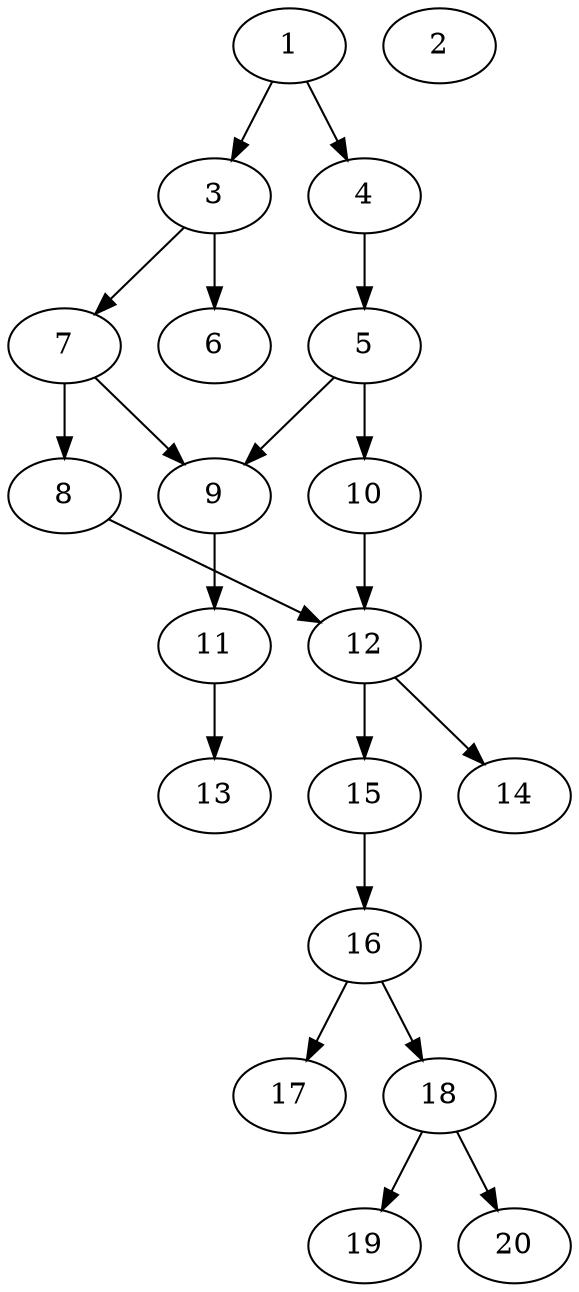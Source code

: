// DAG automatically generated by daggen at Sat Jul 27 15:34:46 2019
// ./daggen --dot -n 20 --ccr 0.5 --fat 0.4 --regular 0.5 --density 0.4 --mindata 5242880 --maxdata 52428800 
digraph G {
  1 [size="46505984", alpha="0.01", expect_size="23252992"] 
  1 -> 3 [size ="23252992"]
  1 -> 4 [size ="23252992"]
  2 [size="56199168", alpha="0.16", expect_size="28099584"] 
  3 [size="100589568", alpha="0.00", expect_size="50294784"] 
  3 -> 6 [size ="50294784"]
  3 -> 7 [size ="50294784"]
  4 [size="15945728", alpha="0.12", expect_size="7972864"] 
  4 -> 5 [size ="7972864"]
  5 [size="94724096", alpha="0.07", expect_size="47362048"] 
  5 -> 9 [size ="47362048"]
  5 -> 10 [size ="47362048"]
  6 [size="37414912", alpha="0.10", expect_size="18707456"] 
  7 [size="91742208", alpha="0.19", expect_size="45871104"] 
  7 -> 8 [size ="45871104"]
  7 -> 9 [size ="45871104"]
  8 [size="26249216", alpha="0.05", expect_size="13124608"] 
  8 -> 12 [size ="13124608"]
  9 [size="94027776", alpha="0.11", expect_size="47013888"] 
  9 -> 11 [size ="47013888"]
  10 [size="59103232", alpha="0.15", expect_size="29551616"] 
  10 -> 12 [size ="29551616"]
  11 [size="49838080", alpha="0.04", expect_size="24919040"] 
  11 -> 13 [size ="24919040"]
  12 [size="52885504", alpha="0.10", expect_size="26442752"] 
  12 -> 14 [size ="26442752"]
  12 -> 15 [size ="26442752"]
  13 [size="33083392", alpha="0.01", expect_size="16541696"] 
  14 [size="35356672", alpha="0.11", expect_size="17678336"] 
  15 [size="90937344", alpha="0.01", expect_size="45468672"] 
  15 -> 16 [size ="45468672"]
  16 [size="28065792", alpha="0.00", expect_size="14032896"] 
  16 -> 17 [size ="14032896"]
  16 -> 18 [size ="14032896"]
  17 [size="73506816", alpha="0.16", expect_size="36753408"] 
  18 [size="67260416", alpha="0.19", expect_size="33630208"] 
  18 -> 19 [size ="33630208"]
  18 -> 20 [size ="33630208"]
  19 [size="89794560", alpha="0.15", expect_size="44897280"] 
  20 [size="47566848", alpha="0.11", expect_size="23783424"] 
}
